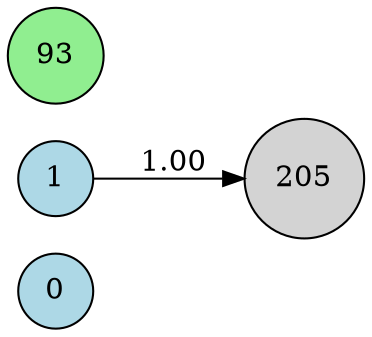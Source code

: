 digraph neat {
  rankdir=LR;
  node [shape=circle];
  node0 [label="0", style=filled, fillcolor=lightblue];
  node1 [label="1", style=filled, fillcolor=lightblue];
  node93 [label="93", style=filled, fillcolor=lightgreen];
  node205 [label="205", style=filled, fillcolor=lightgray];
  node1 -> node205 [label="1.00"];
}
